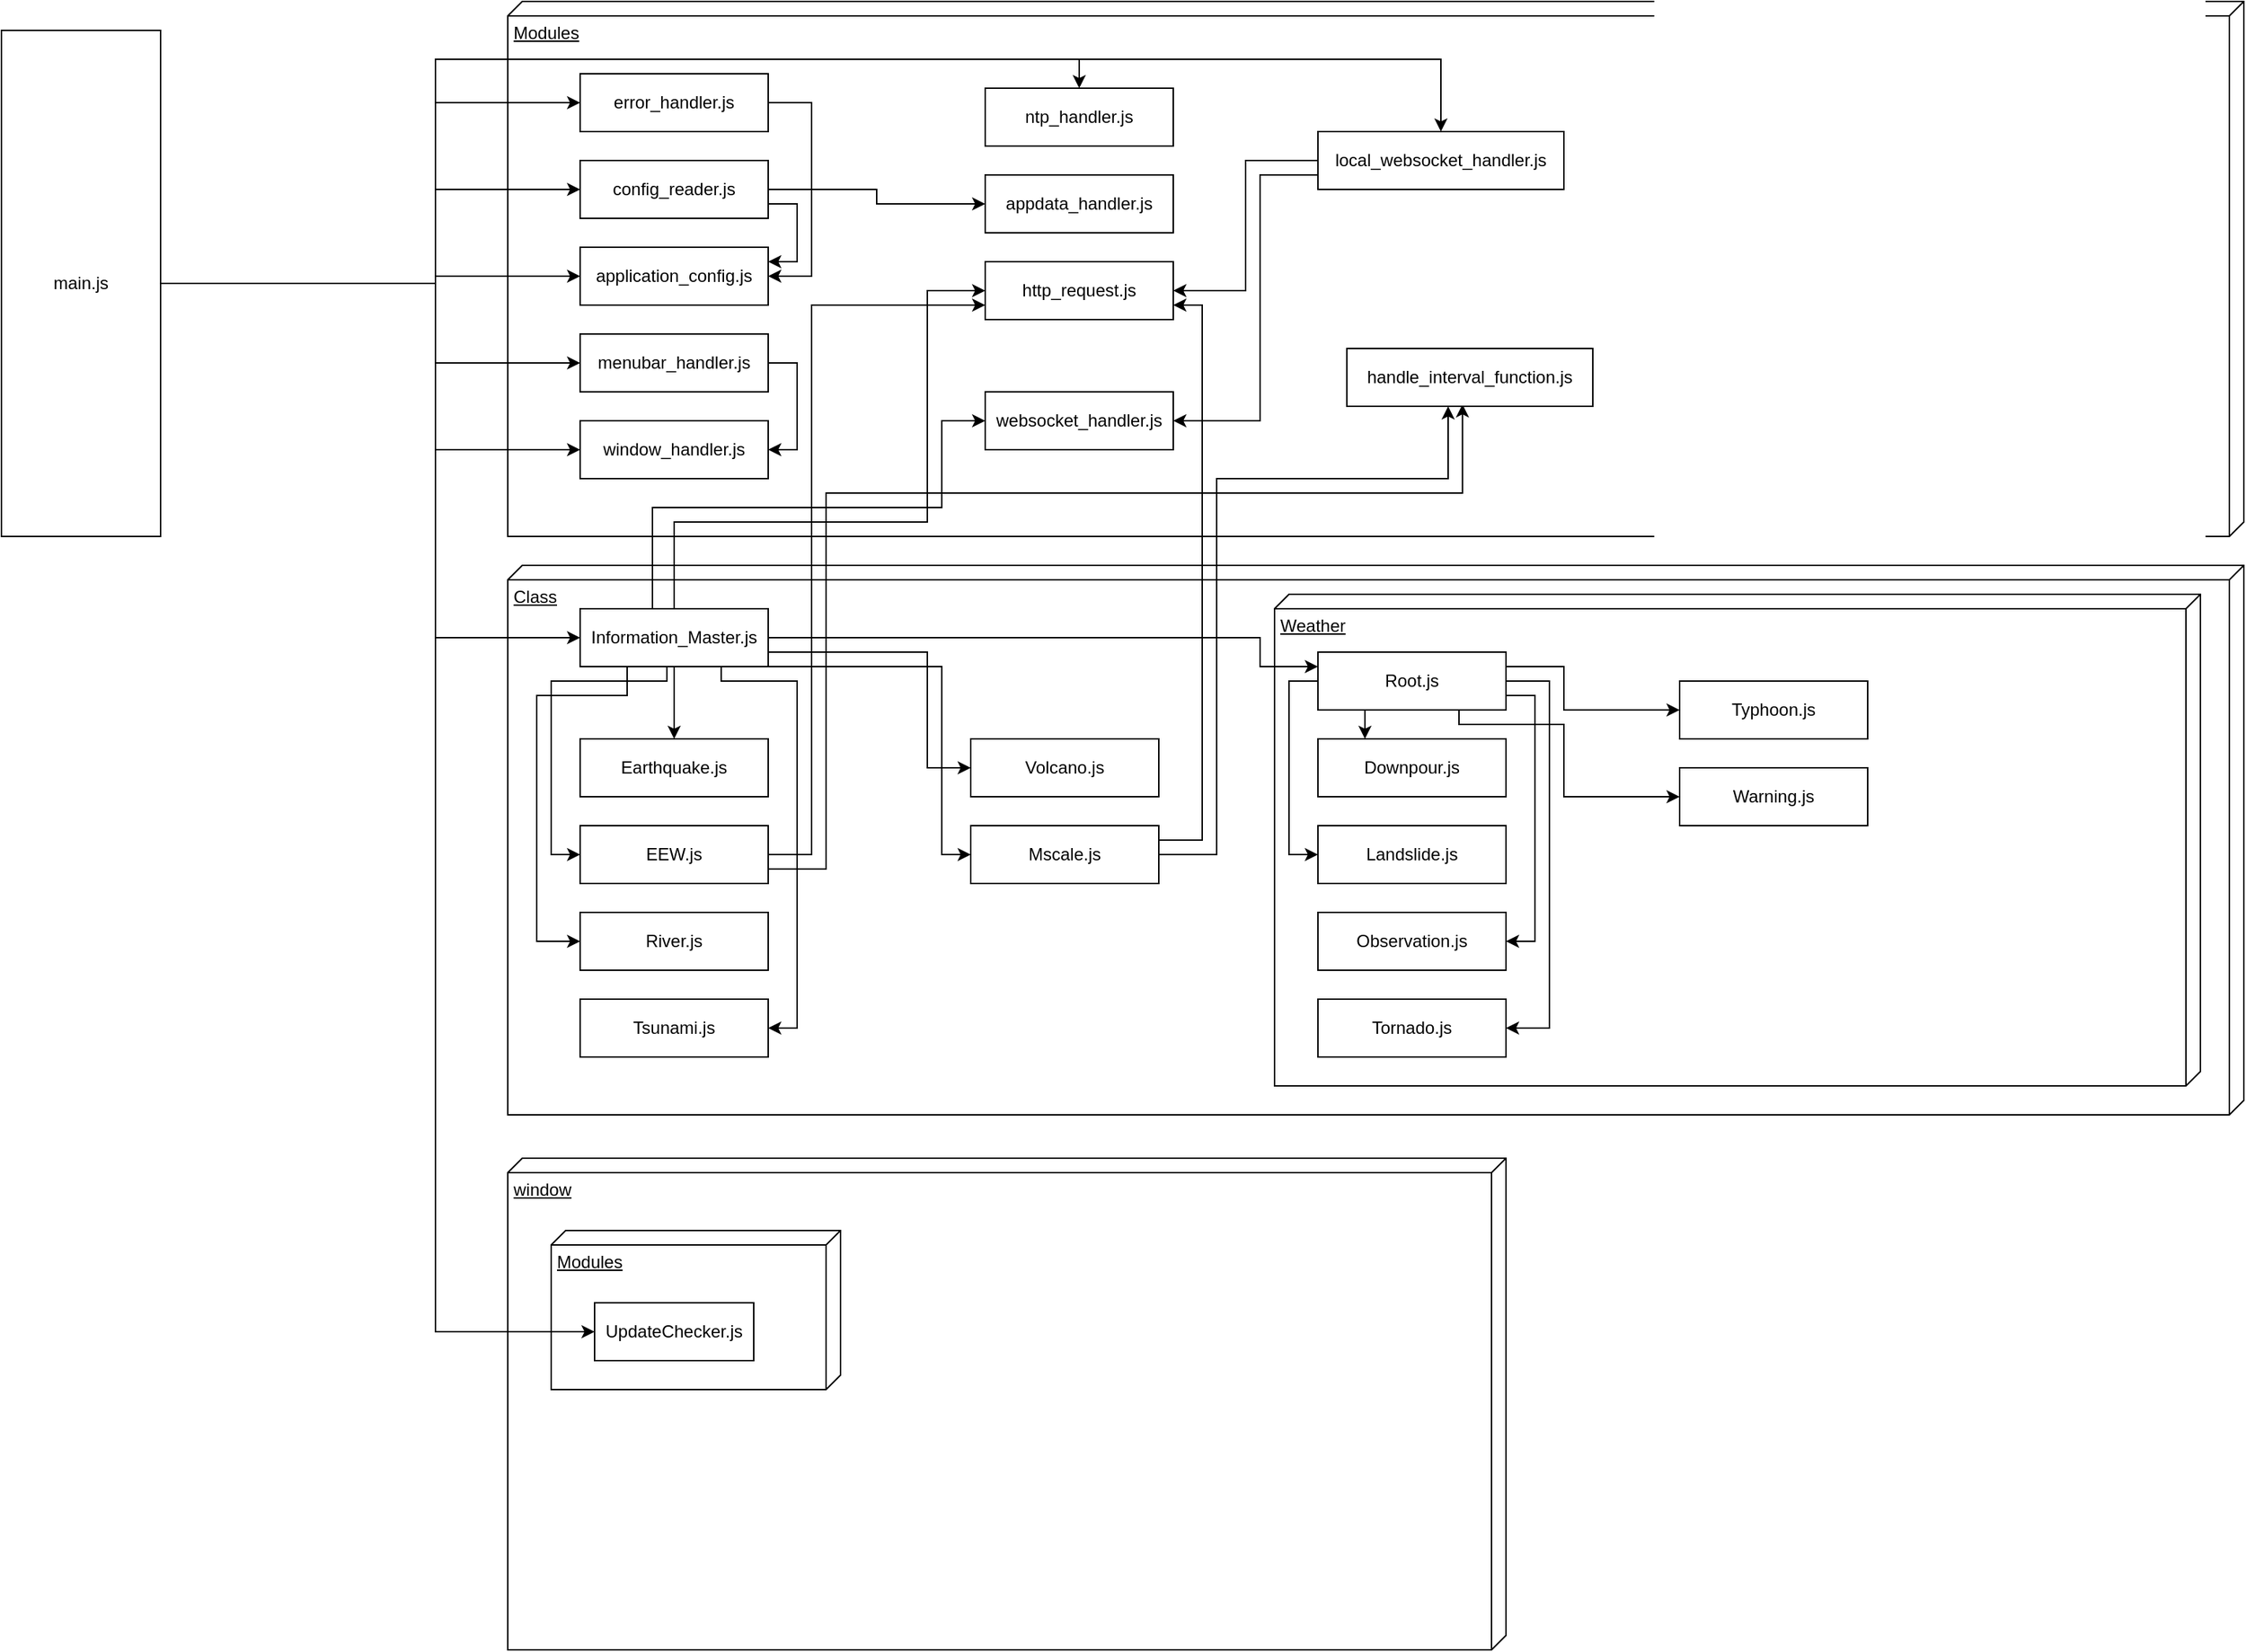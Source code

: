 <mxfile version="27.0.5">
  <diagram name="ページ1" id="E-z_LBdQP0Be9PS-l6ID">
    <mxGraphModel dx="1048" dy="631" grid="1" gridSize="10" guides="1" tooltips="1" connect="1" arrows="1" fold="1" page="1" pageScale="1" pageWidth="1920" pageHeight="1200" math="0" shadow="0">
      <root>
        <mxCell id="0" />
        <mxCell id="1" parent="0" />
        <mxCell id="wZvX-OgocokZKJilJfJC-21" value="window" style="verticalAlign=top;align=left;spacingTop=8;spacingLeft=2;spacingRight=12;shape=cube;size=10;direction=south;fontStyle=4;html=1;whiteSpace=wrap;strokeColor=light-dark(#000000,#7EA6E0);fontColor=light-dark(#000000,#7EA6E0);" parent="1" vertex="1">
          <mxGeometry x="390" y="810" width="690" height="340" as="geometry" />
        </mxCell>
        <mxCell id="wZvX-OgocokZKJilJfJC-22" value="Modules" style="verticalAlign=top;align=left;spacingTop=8;spacingLeft=2;spacingRight=12;shape=cube;size=10;direction=south;fontStyle=4;html=1;whiteSpace=wrap;strokeColor=light-dark(#000000,#9AC7BF);fontColor=light-dark(#000000,#9AC7BF);" parent="1" vertex="1">
          <mxGeometry x="420" y="860" width="200" height="110" as="geometry" />
        </mxCell>
        <mxCell id="wZvX-OgocokZKJilJfJC-18" value="Class" style="verticalAlign=top;align=left;spacingTop=8;spacingLeft=2;spacingRight=12;shape=cube;size=10;direction=south;fontStyle=4;html=1;whiteSpace=wrap;fontColor=light-dark(#000000,#7EA6E0);strokeColor=light-dark(#000000,#7EA6E0);" parent="1" vertex="1">
          <mxGeometry x="390" y="400" width="1200" height="380" as="geometry" />
        </mxCell>
        <mxCell id="wZvX-OgocokZKJilJfJC-8" value="Modules" style="verticalAlign=top;align=left;spacingTop=8;spacingLeft=2;spacingRight=12;shape=cube;size=10;direction=south;fontStyle=4;html=1;whiteSpace=wrap;strokeColor=light-dark(#000000,#7EA6E0);fontColor=light-dark(#000000,#7EA6E0);" parent="1" vertex="1">
          <mxGeometry x="390" y="10" width="1200" height="370" as="geometry" />
        </mxCell>
        <mxCell id="wZvX-OgocokZKJilJfJC-24" style="edgeStyle=orthogonalEdgeStyle;rounded=0;orthogonalLoop=1;jettySize=auto;html=1;entryX=0;entryY=0.5;entryDx=0;entryDy=0;" parent="1" source="wZvX-OgocokZKJilJfJC-7" target="wZvX-OgocokZKJilJfJC-9" edge="1">
          <mxGeometry relative="1" as="geometry">
            <Array as="points">
              <mxPoint x="340" y="205" />
              <mxPoint x="340" y="80" />
            </Array>
          </mxGeometry>
        </mxCell>
        <mxCell id="wZvX-OgocokZKJilJfJC-25" style="edgeStyle=orthogonalEdgeStyle;rounded=0;orthogonalLoop=1;jettySize=auto;html=1;" parent="1" source="wZvX-OgocokZKJilJfJC-7" target="wZvX-OgocokZKJilJfJC-11" edge="1">
          <mxGeometry relative="1" as="geometry">
            <Array as="points">
              <mxPoint x="340" y="205" />
              <mxPoint x="340" y="140" />
            </Array>
          </mxGeometry>
        </mxCell>
        <mxCell id="wZvX-OgocokZKJilJfJC-26" style="edgeStyle=orthogonalEdgeStyle;rounded=0;orthogonalLoop=1;jettySize=auto;html=1;entryX=0;entryY=0.5;entryDx=0;entryDy=0;" parent="1" source="wZvX-OgocokZKJilJfJC-7" target="wZvX-OgocokZKJilJfJC-14" edge="1">
          <mxGeometry relative="1" as="geometry">
            <Array as="points">
              <mxPoint x="340" y="205" />
              <mxPoint x="340" y="200" />
            </Array>
          </mxGeometry>
        </mxCell>
        <mxCell id="wZvX-OgocokZKJilJfJC-27" style="edgeStyle=orthogonalEdgeStyle;rounded=0;orthogonalLoop=1;jettySize=auto;html=1;entryX=0;entryY=0.5;entryDx=0;entryDy=0;" parent="1" source="wZvX-OgocokZKJilJfJC-7" target="wZvX-OgocokZKJilJfJC-15" edge="1">
          <mxGeometry relative="1" as="geometry">
            <Array as="points">
              <mxPoint x="340" y="205" />
              <mxPoint x="340" y="260" />
            </Array>
          </mxGeometry>
        </mxCell>
        <mxCell id="wZvX-OgocokZKJilJfJC-28" style="edgeStyle=orthogonalEdgeStyle;rounded=0;orthogonalLoop=1;jettySize=auto;html=1;" parent="1" source="wZvX-OgocokZKJilJfJC-7" target="wZvX-OgocokZKJilJfJC-16" edge="1">
          <mxGeometry relative="1" as="geometry">
            <Array as="points">
              <mxPoint x="340" y="205" />
              <mxPoint x="340" y="320" />
            </Array>
          </mxGeometry>
        </mxCell>
        <mxCell id="wZvX-OgocokZKJilJfJC-29" style="edgeStyle=orthogonalEdgeStyle;rounded=0;orthogonalLoop=1;jettySize=auto;html=1;" parent="1" source="wZvX-OgocokZKJilJfJC-7" target="wZvX-OgocokZKJilJfJC-17" edge="1">
          <mxGeometry relative="1" as="geometry">
            <Array as="points">
              <mxPoint x="340" y="205" />
              <mxPoint x="340" y="50" />
              <mxPoint x="785" y="50" />
            </Array>
          </mxGeometry>
        </mxCell>
        <mxCell id="wZvX-OgocokZKJilJfJC-31" style="edgeStyle=orthogonalEdgeStyle;rounded=0;orthogonalLoop=1;jettySize=auto;html=1;entryX=0;entryY=0.5;entryDx=0;entryDy=0;" parent="1" source="wZvX-OgocokZKJilJfJC-7" target="wZvX-OgocokZKJilJfJC-20" edge="1">
          <mxGeometry relative="1" as="geometry">
            <Array as="points">
              <mxPoint x="340" y="205" />
              <mxPoint x="340" y="450" />
            </Array>
          </mxGeometry>
        </mxCell>
        <mxCell id="wZvX-OgocokZKJilJfJC-32" style="edgeStyle=orthogonalEdgeStyle;rounded=0;orthogonalLoop=1;jettySize=auto;html=1;entryX=0;entryY=0.5;entryDx=0;entryDy=0;" parent="1" source="wZvX-OgocokZKJilJfJC-7" target="wZvX-OgocokZKJilJfJC-23" edge="1">
          <mxGeometry relative="1" as="geometry">
            <Array as="points">
              <mxPoint x="340" y="205" />
              <mxPoint x="340" y="930" />
            </Array>
          </mxGeometry>
        </mxCell>
        <mxCell id="M7PoguNKKWOjKmHQY8kr-1" style="edgeStyle=orthogonalEdgeStyle;rounded=0;orthogonalLoop=1;jettySize=auto;html=1;entryX=0.5;entryY=0;entryDx=0;entryDy=0;" edge="1" parent="1" source="wZvX-OgocokZKJilJfJC-7" target="wZvX-OgocokZKJilJfJC-51">
          <mxGeometry relative="1" as="geometry">
            <Array as="points">
              <mxPoint x="340" y="205" />
              <mxPoint x="340" y="50" />
              <mxPoint x="1035" y="50" />
            </Array>
          </mxGeometry>
        </mxCell>
        <mxCell id="wZvX-OgocokZKJilJfJC-7" value="main.js" style="html=1;whiteSpace=wrap;" parent="1" vertex="1">
          <mxGeometry x="40" y="30" width="110" height="350" as="geometry" />
        </mxCell>
        <mxCell id="wZvX-OgocokZKJilJfJC-33" style="edgeStyle=orthogonalEdgeStyle;rounded=0;orthogonalLoop=1;jettySize=auto;html=1;entryX=1;entryY=0.5;entryDx=0;entryDy=0;" parent="1" source="wZvX-OgocokZKJilJfJC-9" target="wZvX-OgocokZKJilJfJC-14" edge="1">
          <mxGeometry relative="1" as="geometry">
            <Array as="points">
              <mxPoint x="600" y="80" />
              <mxPoint x="600" y="200" />
            </Array>
          </mxGeometry>
        </mxCell>
        <mxCell id="wZvX-OgocokZKJilJfJC-9" value="error_handler.js" style="html=1;whiteSpace=wrap;" parent="1" vertex="1">
          <mxGeometry x="440" y="60" width="130" height="40" as="geometry" />
        </mxCell>
        <mxCell id="wZvX-OgocokZKJilJfJC-36" style="edgeStyle=orthogonalEdgeStyle;rounded=0;orthogonalLoop=1;jettySize=auto;html=1;exitX=1;exitY=0.5;exitDx=0;exitDy=0;" parent="1" source="wZvX-OgocokZKJilJfJC-11" target="wZvX-OgocokZKJilJfJC-35" edge="1">
          <mxGeometry relative="1" as="geometry" />
        </mxCell>
        <mxCell id="wZvX-OgocokZKJilJfJC-37" style="edgeStyle=orthogonalEdgeStyle;rounded=0;orthogonalLoop=1;jettySize=auto;html=1;exitX=1;exitY=0.75;exitDx=0;exitDy=0;entryX=1;entryY=0.25;entryDx=0;entryDy=0;" parent="1" source="wZvX-OgocokZKJilJfJC-11" target="wZvX-OgocokZKJilJfJC-14" edge="1">
          <mxGeometry relative="1" as="geometry">
            <Array as="points">
              <mxPoint x="590" y="150" />
              <mxPoint x="590" y="190" />
            </Array>
          </mxGeometry>
        </mxCell>
        <mxCell id="wZvX-OgocokZKJilJfJC-11" value="config_reader.js" style="html=1;whiteSpace=wrap;" parent="1" vertex="1">
          <mxGeometry x="440" y="120" width="130" height="40" as="geometry" />
        </mxCell>
        <mxCell id="wZvX-OgocokZKJilJfJC-14" value="application_config.js" style="html=1;whiteSpace=wrap;" parent="1" vertex="1">
          <mxGeometry x="440" y="180" width="130" height="40" as="geometry" />
        </mxCell>
        <mxCell id="wZvX-OgocokZKJilJfJC-38" style="edgeStyle=orthogonalEdgeStyle;rounded=0;orthogonalLoop=1;jettySize=auto;html=1;entryX=1;entryY=0.5;entryDx=0;entryDy=0;" parent="1" source="wZvX-OgocokZKJilJfJC-15" target="wZvX-OgocokZKJilJfJC-16" edge="1">
          <mxGeometry relative="1" as="geometry">
            <Array as="points">
              <mxPoint x="590" y="260" />
              <mxPoint x="590" y="320" />
            </Array>
          </mxGeometry>
        </mxCell>
        <mxCell id="wZvX-OgocokZKJilJfJC-15" value="menubar_handler.js" style="html=1;whiteSpace=wrap;" parent="1" vertex="1">
          <mxGeometry x="440" y="240" width="130" height="40" as="geometry" />
        </mxCell>
        <mxCell id="wZvX-OgocokZKJilJfJC-16" value="window_handler.js" style="html=1;whiteSpace=wrap;" parent="1" vertex="1">
          <mxGeometry x="440" y="300" width="130" height="40" as="geometry" />
        </mxCell>
        <mxCell id="wZvX-OgocokZKJilJfJC-17" value="ntp_handler.js" style="html=1;whiteSpace=wrap;" parent="1" vertex="1">
          <mxGeometry x="720" y="70" width="130" height="40" as="geometry" />
        </mxCell>
        <mxCell id="wZvX-OgocokZKJilJfJC-42" style="edgeStyle=orthogonalEdgeStyle;rounded=0;orthogonalLoop=1;jettySize=auto;html=1;exitX=0.46;exitY=0.018;exitDx=0;exitDy=0;exitPerimeter=0;entryX=0;entryY=0.5;entryDx=0;entryDy=0;" parent="1" source="wZvX-OgocokZKJilJfJC-20" target="wZvX-OgocokZKJilJfJC-41" edge="1">
          <mxGeometry relative="1" as="geometry">
            <mxPoint x="488.49" y="639.98" as="sourcePoint" />
            <mxPoint x="720" y="268.9" as="targetPoint" />
            <Array as="points">
              <mxPoint x="490" y="431" />
              <mxPoint x="490" y="360" />
              <mxPoint x="690" y="360" />
              <mxPoint x="690" y="300" />
            </Array>
          </mxGeometry>
        </mxCell>
        <mxCell id="wZvX-OgocokZKJilJfJC-46" value="Weather" style="verticalAlign=top;align=left;spacingTop=8;spacingLeft=2;spacingRight=12;shape=cube;size=10;direction=south;fontStyle=4;html=1;whiteSpace=wrap;fontColor=light-dark(#000000,#9AC7BF);strokeColor=light-dark(#000000,#9AC7BF);" parent="1" vertex="1">
          <mxGeometry x="920" y="420" width="640" height="340" as="geometry" />
        </mxCell>
        <mxCell id="wZvX-OgocokZKJilJfJC-45" style="edgeStyle=orthogonalEdgeStyle;rounded=0;orthogonalLoop=1;jettySize=auto;html=1;exitX=0.5;exitY=0;exitDx=0;exitDy=0;entryX=0;entryY=0.5;entryDx=0;entryDy=0;" parent="1" source="wZvX-OgocokZKJilJfJC-20" target="wZvX-OgocokZKJilJfJC-40" edge="1">
          <mxGeometry relative="1" as="geometry">
            <Array as="points">
              <mxPoint x="505" y="370" />
              <mxPoint x="680" y="370" />
              <mxPoint x="680" y="210" />
            </Array>
          </mxGeometry>
        </mxCell>
        <mxCell id="wZvX-OgocokZKJilJfJC-56" style="edgeStyle=orthogonalEdgeStyle;rounded=0;orthogonalLoop=1;jettySize=auto;html=1;" parent="1" source="wZvX-OgocokZKJilJfJC-20" target="wZvX-OgocokZKJilJfJC-47" edge="1">
          <mxGeometry relative="1" as="geometry">
            <Array as="points">
              <mxPoint x="910" y="450" />
              <mxPoint x="910" y="470" />
            </Array>
          </mxGeometry>
        </mxCell>
        <mxCell id="wZvX-OgocokZKJilJfJC-69" style="edgeStyle=orthogonalEdgeStyle;rounded=0;orthogonalLoop=1;jettySize=auto;html=1;" parent="1" source="wZvX-OgocokZKJilJfJC-20" target="wZvX-OgocokZKJilJfJC-68" edge="1">
          <mxGeometry relative="1" as="geometry" />
        </mxCell>
        <mxCell id="wZvX-OgocokZKJilJfJC-70" style="edgeStyle=orthogonalEdgeStyle;rounded=0;orthogonalLoop=1;jettySize=auto;html=1;entryX=0;entryY=0.5;entryDx=0;entryDy=0;" parent="1" source="wZvX-OgocokZKJilJfJC-20" target="wZvX-OgocokZKJilJfJC-63" edge="1">
          <mxGeometry relative="1" as="geometry">
            <Array as="points">
              <mxPoint x="500" y="480" />
              <mxPoint x="420" y="480" />
              <mxPoint x="420" y="600" />
            </Array>
          </mxGeometry>
        </mxCell>
        <mxCell id="wZvX-OgocokZKJilJfJC-81" style="edgeStyle=orthogonalEdgeStyle;rounded=0;orthogonalLoop=1;jettySize=auto;html=1;exitX=0.25;exitY=1;exitDx=0;exitDy=0;entryX=0;entryY=0.5;entryDx=0;entryDy=0;" parent="1" source="wZvX-OgocokZKJilJfJC-20" target="wZvX-OgocokZKJilJfJC-64" edge="1">
          <mxGeometry relative="1" as="geometry">
            <Array as="points">
              <mxPoint x="473" y="490" />
              <mxPoint x="410" y="490" />
              <mxPoint x="410" y="660" />
            </Array>
          </mxGeometry>
        </mxCell>
        <mxCell id="wZvX-OgocokZKJilJfJC-82" style="edgeStyle=orthogonalEdgeStyle;rounded=0;orthogonalLoop=1;jettySize=auto;html=1;exitX=0.75;exitY=1;exitDx=0;exitDy=0;entryX=1;entryY=0.5;entryDx=0;entryDy=0;" parent="1" source="wZvX-OgocokZKJilJfJC-20" target="wZvX-OgocokZKJilJfJC-65" edge="1">
          <mxGeometry relative="1" as="geometry">
            <Array as="points">
              <mxPoint x="537" y="480" />
              <mxPoint x="590" y="480" />
              <mxPoint x="590" y="720" />
            </Array>
          </mxGeometry>
        </mxCell>
        <mxCell id="wZvX-OgocokZKJilJfJC-83" style="edgeStyle=orthogonalEdgeStyle;rounded=0;orthogonalLoop=1;jettySize=auto;html=1;exitX=1;exitY=0.75;exitDx=0;exitDy=0;entryX=0;entryY=0.5;entryDx=0;entryDy=0;" parent="1" source="wZvX-OgocokZKJilJfJC-20" target="wZvX-OgocokZKJilJfJC-66" edge="1">
          <mxGeometry relative="1" as="geometry">
            <Array as="points">
              <mxPoint x="680" y="460" />
              <mxPoint x="680" y="540" />
            </Array>
          </mxGeometry>
        </mxCell>
        <mxCell id="wZvX-OgocokZKJilJfJC-84" style="edgeStyle=orthogonalEdgeStyle;rounded=0;orthogonalLoop=1;jettySize=auto;html=1;exitX=1;exitY=1;exitDx=0;exitDy=0;entryX=0;entryY=0.5;entryDx=0;entryDy=0;" parent="1" source="wZvX-OgocokZKJilJfJC-20" target="wZvX-OgocokZKJilJfJC-67" edge="1">
          <mxGeometry relative="1" as="geometry">
            <Array as="points">
              <mxPoint x="690" y="470" />
              <mxPoint x="690" y="600" />
            </Array>
          </mxGeometry>
        </mxCell>
        <mxCell id="wZvX-OgocokZKJilJfJC-20" value="Information_Master.js" style="html=1;whiteSpace=wrap;" parent="1" vertex="1">
          <mxGeometry x="440" y="430" width="130" height="40" as="geometry" />
        </mxCell>
        <mxCell id="wZvX-OgocokZKJilJfJC-23" value="UpdateChecker.js" style="html=1;whiteSpace=wrap;" parent="1" vertex="1">
          <mxGeometry x="450" y="910" width="110" height="40" as="geometry" />
        </mxCell>
        <mxCell id="wZvX-OgocokZKJilJfJC-35" value="appdata_handler.js" style="html=1;whiteSpace=wrap;" parent="1" vertex="1">
          <mxGeometry x="720" y="130" width="130" height="40" as="geometry" />
        </mxCell>
        <mxCell id="wZvX-OgocokZKJilJfJC-52" style="edgeStyle=orthogonalEdgeStyle;rounded=0;orthogonalLoop=1;jettySize=auto;html=1;exitX=0;exitY=0.5;exitDx=0;exitDy=0;entryX=1;entryY=0.5;entryDx=0;entryDy=0;" parent="1" source="wZvX-OgocokZKJilJfJC-51" target="wZvX-OgocokZKJilJfJC-40" edge="1">
          <mxGeometry relative="1" as="geometry" />
        </mxCell>
        <mxCell id="wZvX-OgocokZKJilJfJC-40" value="http_request.js" style="html=1;whiteSpace=wrap;" parent="1" vertex="1">
          <mxGeometry x="720" y="190" width="130" height="40" as="geometry" />
        </mxCell>
        <mxCell id="wZvX-OgocokZKJilJfJC-53" style="edgeStyle=orthogonalEdgeStyle;rounded=0;orthogonalLoop=1;jettySize=auto;html=1;exitX=0;exitY=0.75;exitDx=0;exitDy=0;entryX=1;entryY=0.5;entryDx=0;entryDy=0;" parent="1" source="wZvX-OgocokZKJilJfJC-51" target="wZvX-OgocokZKJilJfJC-41" edge="1">
          <mxGeometry relative="1" as="geometry">
            <Array as="points">
              <mxPoint x="910" y="130" />
              <mxPoint x="910" y="300" />
            </Array>
          </mxGeometry>
        </mxCell>
        <mxCell id="wZvX-OgocokZKJilJfJC-41" value="websocket_handler.js" style="html=1;whiteSpace=wrap;" parent="1" vertex="1">
          <mxGeometry x="720" y="280" width="130" height="40" as="geometry" />
        </mxCell>
        <mxCell id="wZvX-OgocokZKJilJfJC-75" style="edgeStyle=orthogonalEdgeStyle;rounded=0;orthogonalLoop=1;jettySize=auto;html=1;exitX=0.25;exitY=1;exitDx=0;exitDy=0;entryX=0.25;entryY=0;entryDx=0;entryDy=0;" parent="1" source="wZvX-OgocokZKJilJfJC-47" target="wZvX-OgocokZKJilJfJC-57" edge="1">
          <mxGeometry relative="1" as="geometry" />
        </mxCell>
        <mxCell id="wZvX-OgocokZKJilJfJC-76" style="edgeStyle=orthogonalEdgeStyle;rounded=0;orthogonalLoop=1;jettySize=auto;html=1;exitX=0;exitY=0.5;exitDx=0;exitDy=0;entryX=0;entryY=0.5;entryDx=0;entryDy=0;" parent="1" source="wZvX-OgocokZKJilJfJC-47" target="wZvX-OgocokZKJilJfJC-58" edge="1">
          <mxGeometry relative="1" as="geometry">
            <Array as="points">
              <mxPoint x="930" y="480" />
              <mxPoint x="930" y="600" />
            </Array>
          </mxGeometry>
        </mxCell>
        <mxCell id="wZvX-OgocokZKJilJfJC-77" style="edgeStyle=orthogonalEdgeStyle;rounded=0;orthogonalLoop=1;jettySize=auto;html=1;exitX=1;exitY=0.75;exitDx=0;exitDy=0;entryX=1;entryY=0.5;entryDx=0;entryDy=0;" parent="1" source="wZvX-OgocokZKJilJfJC-47" target="wZvX-OgocokZKJilJfJC-59" edge="1">
          <mxGeometry relative="1" as="geometry">
            <Array as="points">
              <mxPoint x="1100" y="490" />
              <mxPoint x="1100" y="660" />
            </Array>
          </mxGeometry>
        </mxCell>
        <mxCell id="wZvX-OgocokZKJilJfJC-78" style="edgeStyle=orthogonalEdgeStyle;rounded=0;orthogonalLoop=1;jettySize=auto;html=1;exitX=1;exitY=0.5;exitDx=0;exitDy=0;entryX=1;entryY=0.5;entryDx=0;entryDy=0;" parent="1" source="wZvX-OgocokZKJilJfJC-47" target="wZvX-OgocokZKJilJfJC-60" edge="1">
          <mxGeometry relative="1" as="geometry">
            <Array as="points">
              <mxPoint x="1110" y="480" />
              <mxPoint x="1110" y="720" />
            </Array>
          </mxGeometry>
        </mxCell>
        <mxCell id="wZvX-OgocokZKJilJfJC-79" style="edgeStyle=orthogonalEdgeStyle;rounded=0;orthogonalLoop=1;jettySize=auto;html=1;exitX=1;exitY=0.25;exitDx=0;exitDy=0;" parent="1" source="wZvX-OgocokZKJilJfJC-47" target="wZvX-OgocokZKJilJfJC-61" edge="1">
          <mxGeometry relative="1" as="geometry">
            <Array as="points">
              <mxPoint x="1120" y="470" />
              <mxPoint x="1120" y="500" />
            </Array>
          </mxGeometry>
        </mxCell>
        <mxCell id="wZvX-OgocokZKJilJfJC-80" style="edgeStyle=orthogonalEdgeStyle;rounded=0;orthogonalLoop=1;jettySize=auto;html=1;exitX=0.75;exitY=1;exitDx=0;exitDy=0;entryX=0;entryY=0.5;entryDx=0;entryDy=0;" parent="1" source="wZvX-OgocokZKJilJfJC-47" target="wZvX-OgocokZKJilJfJC-62" edge="1">
          <mxGeometry relative="1" as="geometry">
            <Array as="points">
              <mxPoint x="1048" y="510" />
              <mxPoint x="1120" y="510" />
              <mxPoint x="1120" y="560" />
            </Array>
          </mxGeometry>
        </mxCell>
        <mxCell id="wZvX-OgocokZKJilJfJC-47" value="Root.js" style="html=1;whiteSpace=wrap;" parent="1" vertex="1">
          <mxGeometry x="950" y="460" width="130" height="40" as="geometry" />
        </mxCell>
        <mxCell id="wZvX-OgocokZKJilJfJC-51" value="local_websocket_handler.js" style="html=1;whiteSpace=wrap;" parent="1" vertex="1">
          <mxGeometry x="950" y="100" width="170" height="40" as="geometry" />
        </mxCell>
        <mxCell id="wZvX-OgocokZKJilJfJC-57" value="Downpour.js" style="html=1;whiteSpace=wrap;" parent="1" vertex="1">
          <mxGeometry x="950" y="520" width="130" height="40" as="geometry" />
        </mxCell>
        <mxCell id="wZvX-OgocokZKJilJfJC-58" value="Landslide.js" style="html=1;whiteSpace=wrap;" parent="1" vertex="1">
          <mxGeometry x="950" y="580" width="130" height="40" as="geometry" />
        </mxCell>
        <mxCell id="wZvX-OgocokZKJilJfJC-59" value="Observation.js" style="html=1;whiteSpace=wrap;" parent="1" vertex="1">
          <mxGeometry x="950" y="640" width="130" height="40" as="geometry" />
        </mxCell>
        <mxCell id="wZvX-OgocokZKJilJfJC-60" value="Tornado.js" style="html=1;whiteSpace=wrap;" parent="1" vertex="1">
          <mxGeometry x="950" y="700" width="130" height="40" as="geometry" />
        </mxCell>
        <mxCell id="wZvX-OgocokZKJilJfJC-61" value="Typhoon.js" style="html=1;whiteSpace=wrap;" parent="1" vertex="1">
          <mxGeometry x="1200" y="480" width="130" height="40" as="geometry" />
        </mxCell>
        <mxCell id="wZvX-OgocokZKJilJfJC-62" value="Warning.js" style="html=1;whiteSpace=wrap;" parent="1" vertex="1">
          <mxGeometry x="1200" y="540" width="130" height="40" as="geometry" />
        </mxCell>
        <mxCell id="wZvX-OgocokZKJilJfJC-71" style="edgeStyle=orthogonalEdgeStyle;rounded=0;orthogonalLoop=1;jettySize=auto;html=1;entryX=0;entryY=0.75;entryDx=0;entryDy=0;" parent="1" source="wZvX-OgocokZKJilJfJC-63" target="wZvX-OgocokZKJilJfJC-40" edge="1">
          <mxGeometry relative="1" as="geometry">
            <Array as="points">
              <mxPoint x="600" y="600" />
              <mxPoint x="600" y="220" />
            </Array>
          </mxGeometry>
        </mxCell>
        <mxCell id="wZvX-OgocokZKJilJfJC-73" style="edgeStyle=orthogonalEdgeStyle;rounded=0;orthogonalLoop=1;jettySize=auto;html=1;exitX=1;exitY=0.75;exitDx=0;exitDy=0;entryX=0.47;entryY=0.965;entryDx=0;entryDy=0;entryPerimeter=0;" parent="1" source="wZvX-OgocokZKJilJfJC-63" target="wZvX-OgocokZKJilJfJC-72" edge="1">
          <mxGeometry relative="1" as="geometry">
            <mxPoint x="1050" y="390" as="targetPoint" />
            <Array as="points">
              <mxPoint x="610" y="610" />
              <mxPoint x="610" y="350" />
              <mxPoint x="1050" y="350" />
            </Array>
          </mxGeometry>
        </mxCell>
        <mxCell id="wZvX-OgocokZKJilJfJC-63" value="EEW.js" style="html=1;whiteSpace=wrap;" parent="1" vertex="1">
          <mxGeometry x="440" y="580" width="130" height="40" as="geometry" />
        </mxCell>
        <mxCell id="wZvX-OgocokZKJilJfJC-64" value="River.js" style="html=1;whiteSpace=wrap;" parent="1" vertex="1">
          <mxGeometry x="440" y="640" width="130" height="40" as="geometry" />
        </mxCell>
        <mxCell id="wZvX-OgocokZKJilJfJC-65" value="Tsunami.js" style="html=1;whiteSpace=wrap;" parent="1" vertex="1">
          <mxGeometry x="440" y="700" width="130" height="40" as="geometry" />
        </mxCell>
        <mxCell id="wZvX-OgocokZKJilJfJC-66" value="Volcano.js" style="html=1;whiteSpace=wrap;" parent="1" vertex="1">
          <mxGeometry x="710" y="520" width="130" height="40" as="geometry" />
        </mxCell>
        <mxCell id="wZvX-OgocokZKJilJfJC-85" style="edgeStyle=orthogonalEdgeStyle;rounded=0;orthogonalLoop=1;jettySize=auto;html=1;exitX=1;exitY=0.25;exitDx=0;exitDy=0;entryX=1;entryY=0.75;entryDx=0;entryDy=0;" parent="1" source="wZvX-OgocokZKJilJfJC-67" target="wZvX-OgocokZKJilJfJC-40" edge="1">
          <mxGeometry relative="1" as="geometry" />
        </mxCell>
        <mxCell id="wZvX-OgocokZKJilJfJC-86" style="edgeStyle=orthogonalEdgeStyle;rounded=0;orthogonalLoop=1;jettySize=auto;html=1;exitX=1;exitY=0.5;exitDx=0;exitDy=0;" parent="1" source="wZvX-OgocokZKJilJfJC-67" target="wZvX-OgocokZKJilJfJC-72" edge="1">
          <mxGeometry relative="1" as="geometry">
            <Array as="points">
              <mxPoint x="880" y="600" />
              <mxPoint x="880" y="340" />
              <mxPoint x="1040" y="340" />
            </Array>
          </mxGeometry>
        </mxCell>
        <mxCell id="wZvX-OgocokZKJilJfJC-67" value="Mscale.js" style="html=1;whiteSpace=wrap;" parent="1" vertex="1">
          <mxGeometry x="710" y="580" width="130" height="40" as="geometry" />
        </mxCell>
        <mxCell id="wZvX-OgocokZKJilJfJC-68" value="Earthquake.js" style="html=1;whiteSpace=wrap;" parent="1" vertex="1">
          <mxGeometry x="440" y="520" width="130" height="40" as="geometry" />
        </mxCell>
        <mxCell id="wZvX-OgocokZKJilJfJC-72" value="handle_interval_function.js" style="html=1;whiteSpace=wrap;" parent="1" vertex="1">
          <mxGeometry x="970" y="250" width="170" height="40" as="geometry" />
        </mxCell>
      </root>
    </mxGraphModel>
  </diagram>
</mxfile>
